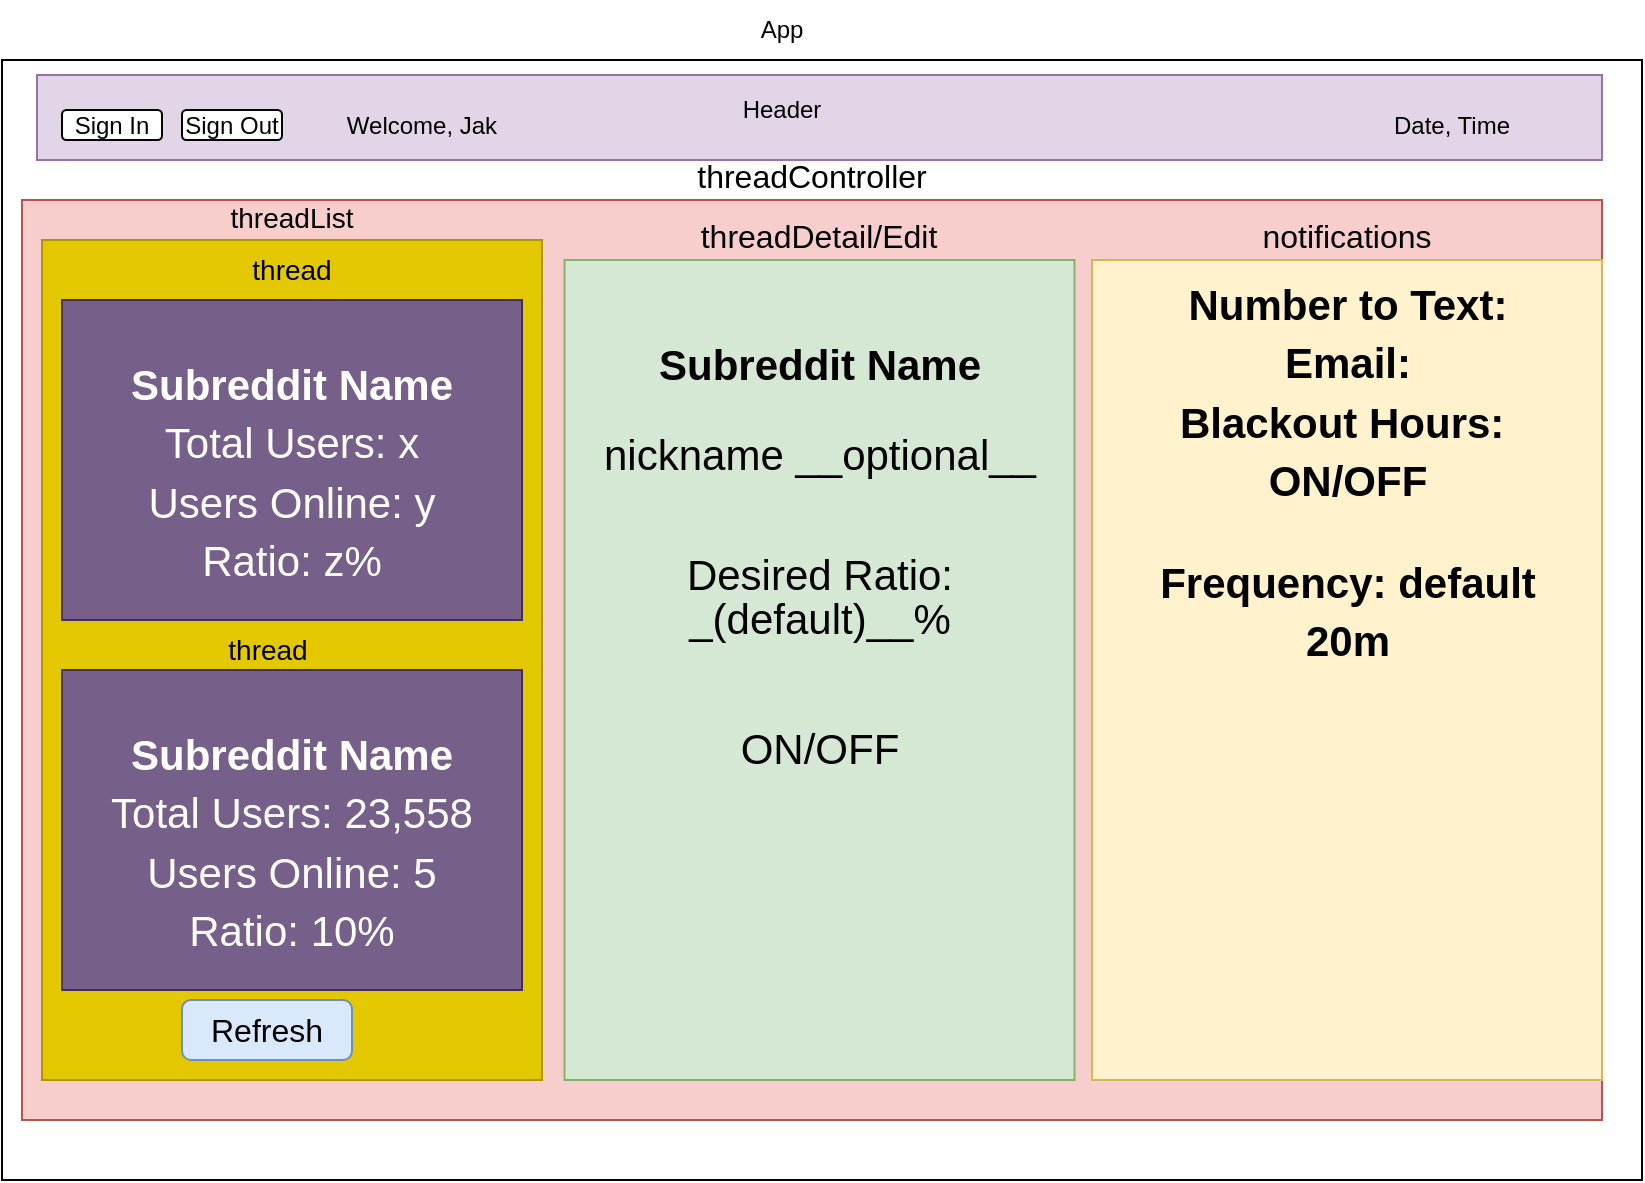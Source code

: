 <mxfile version="20.8.21" type="device"><diagram name="Page-1" id="CKX0TShgZSspzBAnkqyB"><mxGraphModel dx="676" dy="1033" grid="1" gridSize="10" guides="1" tooltips="1" connect="1" arrows="1" fold="1" page="0" pageScale="1" pageWidth="850" pageHeight="1100" math="0" shadow="0"><root><mxCell id="0"/><mxCell id="1" parent="0"/><mxCell id="ewPKD8XCSOrIcvrUn4J--1" value="&lt;p style=&quot;line-height: 120%;&quot;&gt;&lt;br&gt;&lt;/p&gt;" style="rounded=0;whiteSpace=wrap;html=1;" parent="1" vertex="1"><mxGeometry x="30" y="80" width="820" height="560" as="geometry"/></mxCell><mxCell id="ewPKD8XCSOrIcvrUn4J--2" value="" style="rounded=0;whiteSpace=wrap;html=1;fillColor=#e1d5e7;strokeColor=#9673a6;" parent="1" vertex="1"><mxGeometry x="47.5" y="87.5" width="782.5" height="42.5" as="geometry"/></mxCell><mxCell id="ewPKD8XCSOrIcvrUn4J--4" value="App" style="text;html=1;strokeColor=none;fillColor=none;align=center;verticalAlign=middle;whiteSpace=wrap;rounded=0;" parent="1" vertex="1"><mxGeometry x="390" y="50" width="60" height="30" as="geometry"/></mxCell><mxCell id="ewPKD8XCSOrIcvrUn4J--5" value="Header" style="text;html=1;strokeColor=none;fillColor=none;align=center;verticalAlign=middle;whiteSpace=wrap;rounded=0;" parent="1" vertex="1"><mxGeometry x="390" y="90" width="60" height="30" as="geometry"/></mxCell><mxCell id="ewPKD8XCSOrIcvrUn4J--6" value="Sign In" style="rounded=1;whiteSpace=wrap;html=1;" parent="1" vertex="1"><mxGeometry x="60" y="105" width="50" height="15" as="geometry"/></mxCell><mxCell id="ewPKD8XCSOrIcvrUn4J--7" value="Sign Out" style="rounded=1;whiteSpace=wrap;html=1;" parent="1" vertex="1"><mxGeometry x="120" y="105" width="50" height="15" as="geometry"/></mxCell><mxCell id="ewPKD8XCSOrIcvrUn4J--8" value="Welcome, Jak" style="text;html=1;strokeColor=none;fillColor=none;align=center;verticalAlign=middle;whiteSpace=wrap;rounded=0;" parent="1" vertex="1"><mxGeometry x="170" y="97.5" width="140" height="30" as="geometry"/></mxCell><mxCell id="ewPKD8XCSOrIcvrUn4J--10" value="&lt;font style=&quot;font-size: 16px;&quot;&gt;threadController&lt;/font&gt;" style="rounded=0;whiteSpace=wrap;html=1;labelPosition=center;verticalLabelPosition=top;align=center;verticalAlign=bottom;fillColor=#f8cecc;strokeColor=#b85450;" parent="1" vertex="1"><mxGeometry x="40" y="150" width="790" height="460" as="geometry"/></mxCell><mxCell id="ewPKD8XCSOrIcvrUn4J--11" value="Date, Time" style="text;html=1;strokeColor=none;fillColor=none;align=center;verticalAlign=middle;whiteSpace=wrap;rounded=0;" parent="1" vertex="1"><mxGeometry x="710" y="97.5" width="90" height="30" as="geometry"/></mxCell><mxCell id="S-dKCJpGB10G5v1_lkkY-2" value="threadList" style="rounded=0;whiteSpace=wrap;html=1;verticalAlign=bottom;labelPosition=center;verticalLabelPosition=top;align=center;fontSize=14;fillColor=#e3c800;fontColor=#000000;strokeColor=#B09500;" vertex="1" parent="1"><mxGeometry x="50" y="170" width="250" height="420" as="geometry"/></mxCell><mxCell id="ewPKD8XCSOrIcvrUn4J--12" value="&lt;h3 style=&quot;font-size: 21px; line-height: 140%;&quot;&gt;Subreddit Name&lt;br&gt;&lt;span style=&quot;font-weight: normal;&quot;&gt;Total Users: x&lt;br&gt;&lt;/span&gt;&lt;span style=&quot;font-weight: normal;&quot;&gt;Users Online: y&lt;br&gt;&lt;/span&gt;&lt;span style=&quot;font-weight: normal;&quot;&gt;Ratio: z%&lt;/span&gt;&lt;/h3&gt;&lt;p&gt;&lt;/p&gt;" style="text;html=1;strokeColor=#432D57;fillColor=#76608a;align=center;verticalAlign=top;whiteSpace=wrap;rounded=0;fontColor=#ffffff;" parent="1" vertex="1"><mxGeometry x="60" y="200" width="230" height="160" as="geometry"/></mxCell><mxCell id="ewPKD8XCSOrIcvrUn4J--17" value="&lt;h3 style=&quot;font-size: 21px; line-height: 140%;&quot;&gt;Subreddit Name&lt;br&gt;&lt;span style=&quot;font-weight: normal;&quot;&gt;Total Users: 23,558&lt;br&gt;&lt;/span&gt;&lt;span style=&quot;font-weight: normal;&quot;&gt;Users Online: 5&lt;br&gt;&lt;/span&gt;&lt;span style=&quot;font-weight: normal;&quot;&gt;Ratio: 10%&lt;/span&gt;&lt;/h3&gt;&lt;p&gt;&lt;/p&gt;" style="text;html=1;strokeColor=#432D57;fillColor=#76608a;align=center;verticalAlign=top;whiteSpace=wrap;rounded=0;fontColor=#ffffff;" parent="1" vertex="1"><mxGeometry x="60" y="385" width="230" height="160" as="geometry"/></mxCell><mxCell id="ewPKD8XCSOrIcvrUn4J--22" value="&lt;font style=&quot;font-size: 16px;&quot;&gt;threadDetail/Edit&lt;/font&gt;" style="rounded=0;whiteSpace=wrap;html=1;labelPosition=center;verticalLabelPosition=top;align=center;verticalAlign=bottom;fillColor=#d5e8d4;strokeColor=#82b366;" parent="1" vertex="1"><mxGeometry x="311.25" y="180" width="255" height="410" as="geometry"/></mxCell><mxCell id="ewPKD8XCSOrIcvrUn4J--24" value="&lt;h3 style=&quot;font-size: 21px; line-height: 140%;&quot;&gt;Subreddit Name&lt;/h3&gt;&lt;h3 style=&quot;line-height: 140%;&quot;&gt;&lt;span style=&quot;font-size: 21px; font-weight: normal;&quot;&gt;nickname __optional__&lt;/span&gt;&lt;/h3&gt;&lt;h3 style=&quot;line-height: 140%;&quot;&gt;&lt;span style=&quot;font-size: 21px; font-weight: normal;&quot;&gt;&lt;br&gt;&lt;/span&gt;&lt;span style=&quot;font-size: 21px; font-weight: 400;&quot;&gt;Desired&lt;/span&gt;&lt;span style=&quot;font-size: 21px; font-weight: normal;&quot;&gt;&amp;nbsp;Ratio: _(default)__%&lt;/span&gt;&lt;/h3&gt;&lt;div&gt;&lt;span style=&quot;font-size: 21px; font-weight: normal;&quot;&gt;&lt;br&gt;&lt;/span&gt;&lt;/div&gt;&lt;div&gt;&lt;span style=&quot;font-size: 21px;&quot;&gt;ON/OFF&lt;/span&gt;&lt;/div&gt;&lt;p&gt;&lt;/p&gt;" style="text;html=1;strokeColor=none;fillColor=none;align=center;verticalAlign=top;whiteSpace=wrap;rounded=0;" parent="1" vertex="1"><mxGeometry x="323.75" y="190" width="230" height="360" as="geometry"/></mxCell><mxCell id="ewPKD8XCSOrIcvrUn4J--26" value="&lt;font style=&quot;font-size: 16px;&quot;&gt;notifications&lt;/font&gt;" style="rounded=0;whiteSpace=wrap;html=1;labelPosition=center;verticalLabelPosition=top;align=center;verticalAlign=bottom;fillColor=#fff2cc;strokeColor=#d6b656;" parent="1" vertex="1"><mxGeometry x="575" y="180" width="255" height="410" as="geometry"/></mxCell><mxCell id="ewPKD8XCSOrIcvrUn4J--28" value="&lt;h3 style=&quot;font-size: 21px; line-height: 140%;&quot;&gt;Number to Text:&lt;br&gt;Email:&lt;br&gt;Blackout Hours:&amp;nbsp;&lt;br&gt;ON/OFF&lt;/h3&gt;&lt;h3 style=&quot;font-size: 21px; line-height: 140%;&quot;&gt;Frequency: default 20m&lt;/h3&gt;&lt;div&gt;&lt;br&gt;&lt;/div&gt;&lt;div&gt;&lt;span style=&quot;font-size: 21px; font-weight: normal;&quot;&gt;&lt;br&gt;&lt;/span&gt;&lt;/div&gt;&lt;p&gt;&lt;/p&gt;" style="text;html=1;strokeColor=none;fillColor=none;align=center;verticalAlign=top;whiteSpace=wrap;rounded=0;" parent="1" vertex="1"><mxGeometry x="587.5" y="160" width="230" height="360" as="geometry"/></mxCell><mxCell id="ewPKD8XCSOrIcvrUn4J--30" value="Refresh" style="rounded=1;whiteSpace=wrap;html=1;fontSize=16;fillColor=#dae8fc;strokeColor=#6c8ebf;" parent="1" vertex="1"><mxGeometry x="120" y="550" width="85" height="30" as="geometry"/></mxCell><mxCell id="S-dKCJpGB10G5v1_lkkY-4" value="thread" style="text;html=1;strokeColor=none;fillColor=none;align=center;verticalAlign=middle;whiteSpace=wrap;rounded=0;fontSize=14;" vertex="1" parent="1"><mxGeometry x="145" y="170" width="60" height="30" as="geometry"/></mxCell><mxCell id="S-dKCJpGB10G5v1_lkkY-5" value="thread" style="text;html=1;strokeColor=none;fillColor=none;align=center;verticalAlign=middle;whiteSpace=wrap;rounded=0;fontSize=14;" vertex="1" parent="1"><mxGeometry x="132.5" y="360" width="60" height="30" as="geometry"/></mxCell></root></mxGraphModel></diagram></mxfile>